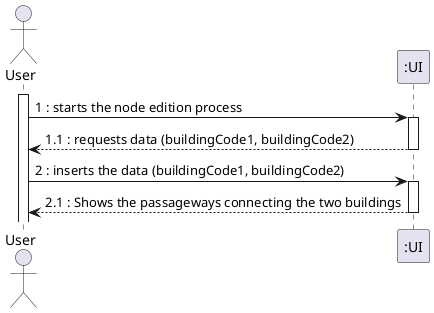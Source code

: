 @startuml
actor "User" as OE

activate OE
OE -> ":UI" : 1 : starts the node edition process
activate ":UI"
":UI" --> OE : 1.1 : requests data (buildingCode1, buildingCode2)
deactivate ":UI"
OE -> ":UI" : 2 : inserts the data (buildingCode1, buildingCode2)
activate ":UI"
":UI" --> OE : 2.1 : Shows the passageways connecting the two buildings


deactivate ":UI"

@enduml